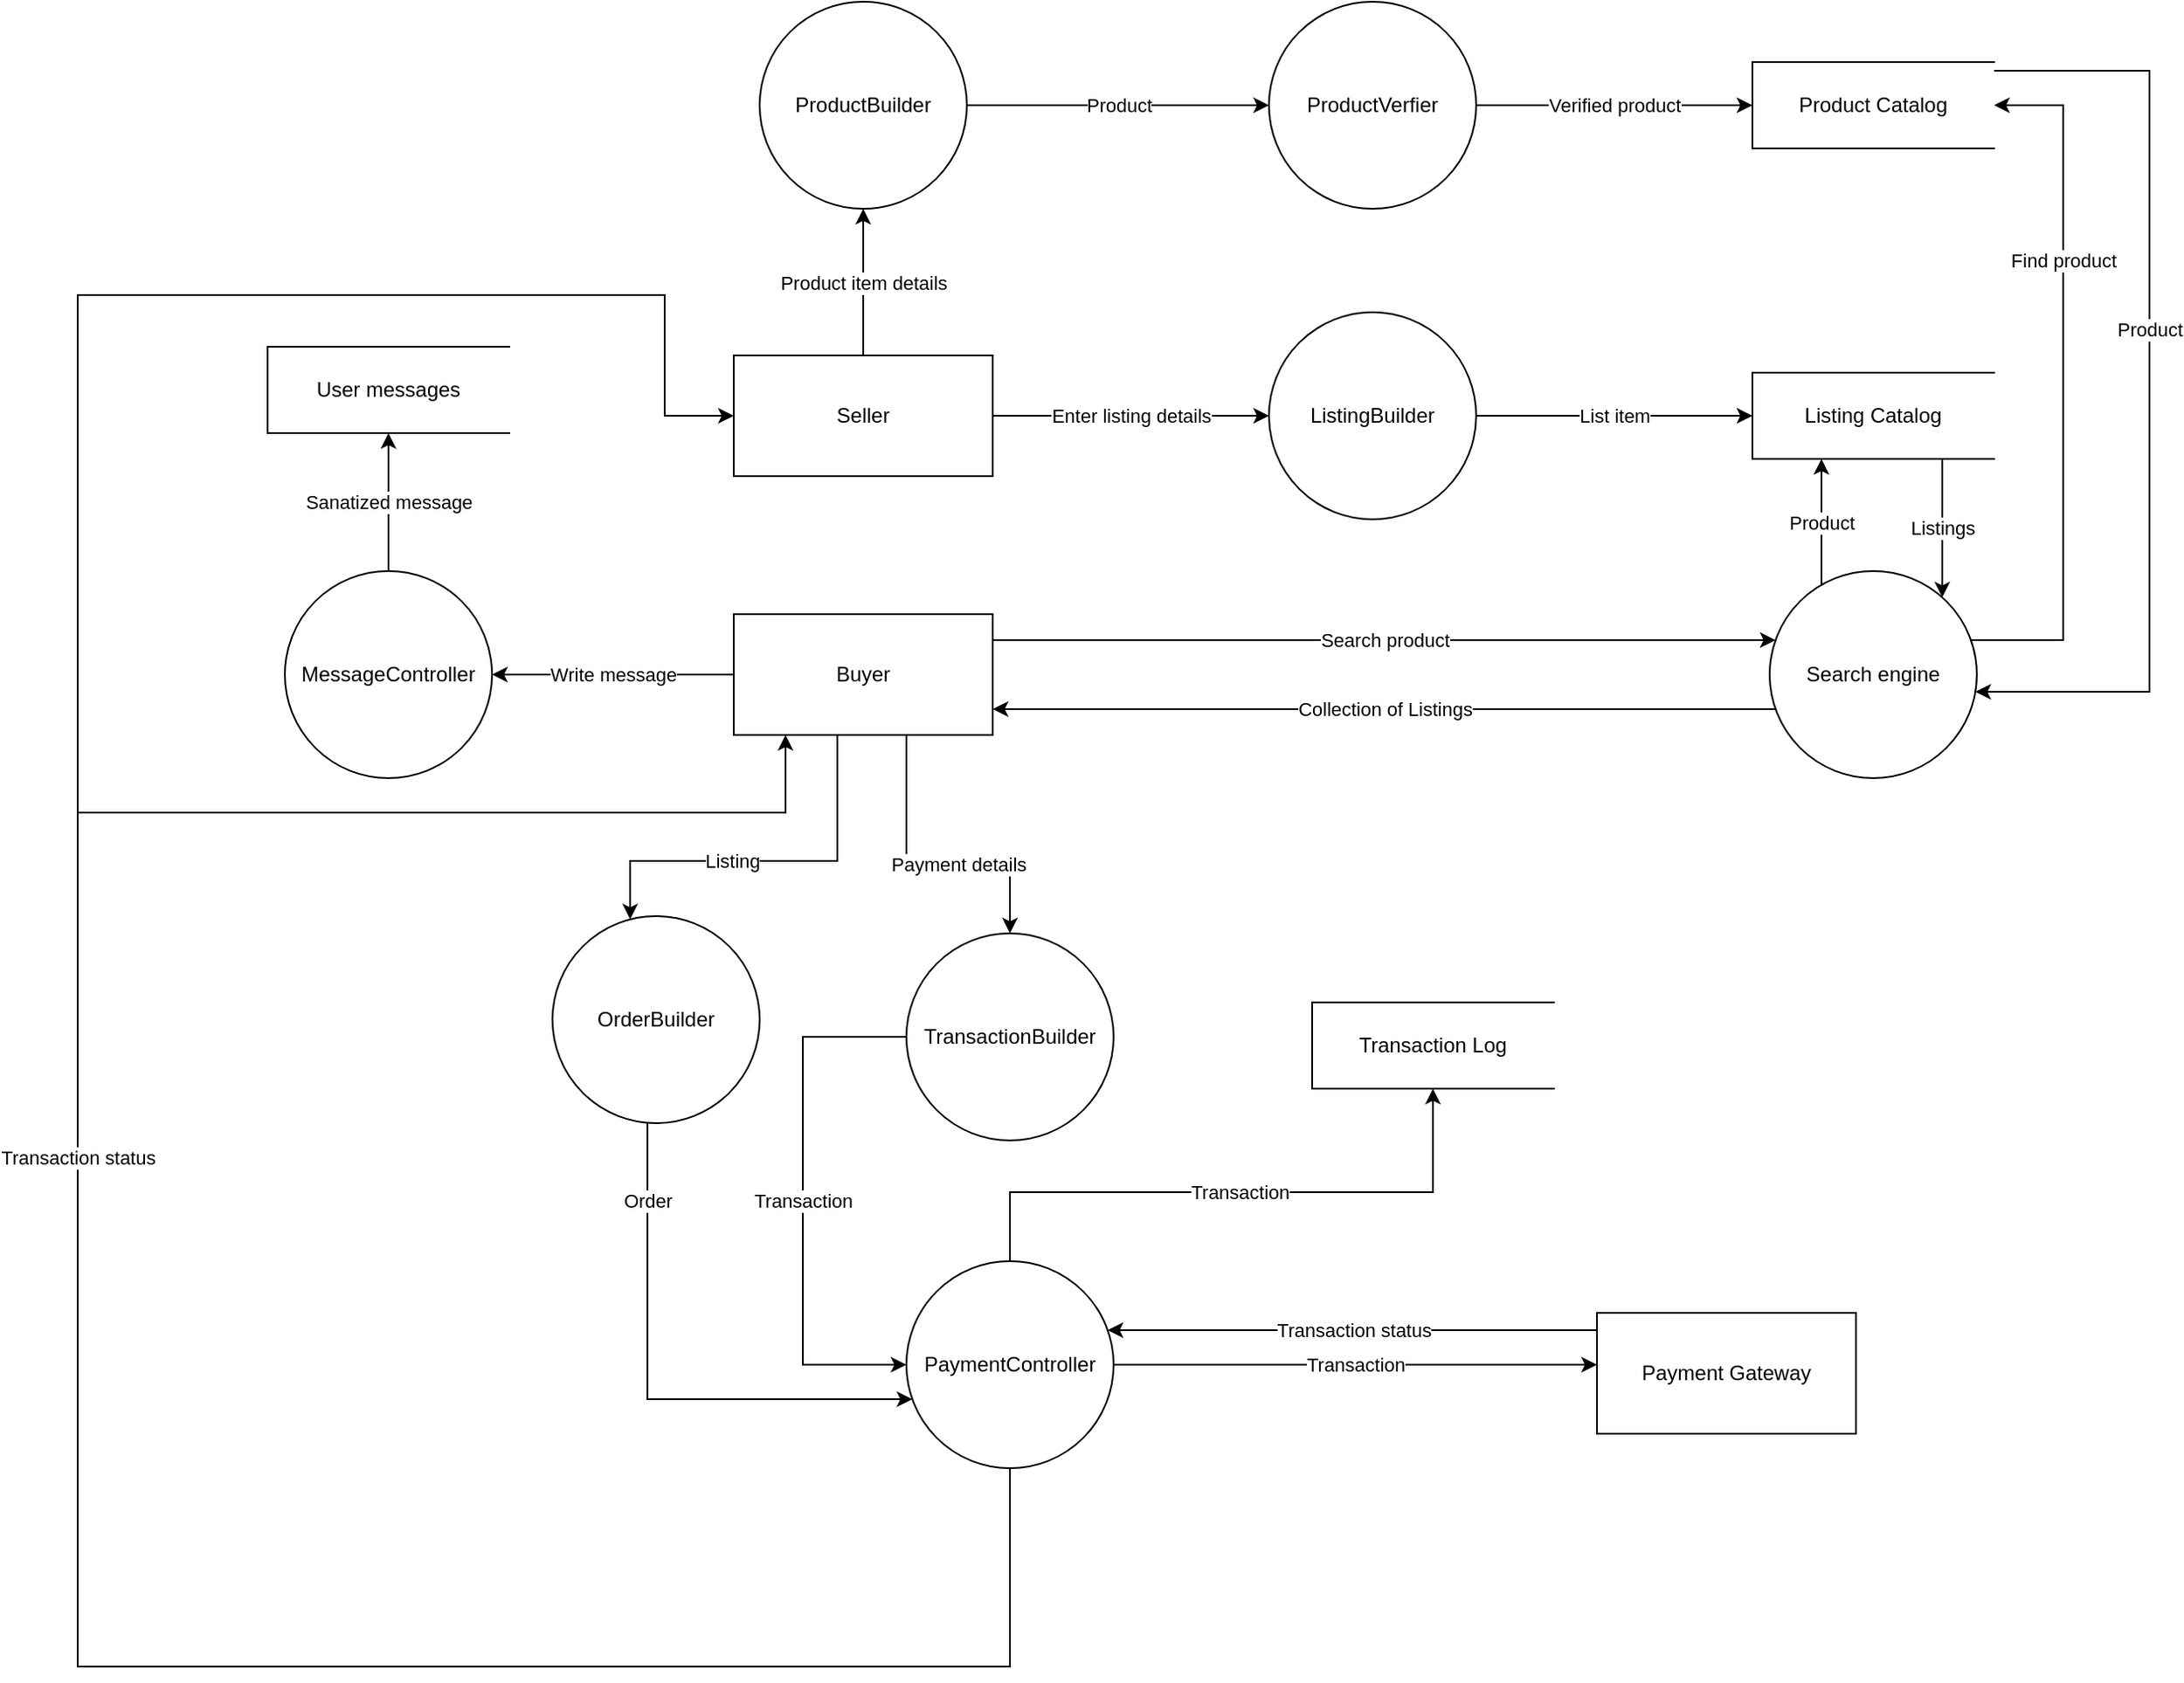 <mxfile version="26.1.1">
  <diagram name="Page-1" id="Zl7UcjeNf5q_VIIeMTN1">
    <mxGraphModel dx="1836" dy="877" grid="1" gridSize="10" guides="1" tooltips="1" connect="1" arrows="1" fold="1" page="1" pageScale="1" pageWidth="850" pageHeight="1100" math="0" shadow="0">
      <root>
        <mxCell id="0" />
        <mxCell id="1" parent="0" />
        <mxCell id="NaULAwTOLoqdBmpATjJY-12" value="Listings" style="edgeStyle=orthogonalEdgeStyle;rounded=0;orthogonalLoop=1;jettySize=auto;html=1;" edge="1" parent="1" source="NaULAwTOLoqdBmpATjJY-3" target="NaULAwTOLoqdBmpATjJY-9">
          <mxGeometry relative="1" as="geometry">
            <Array as="points">
              <mxPoint x="720" y="370" />
              <mxPoint x="720" y="370" />
            </Array>
          </mxGeometry>
        </mxCell>
        <mxCell id="NaULAwTOLoqdBmpATjJY-3" value="Listing Catalog" style="html=1;dashed=0;whiteSpace=wrap;shape=partialRectangle;right=0;" vertex="1" parent="1">
          <mxGeometry x="610" y="305" width="140" height="50" as="geometry" />
        </mxCell>
        <mxCell id="NaULAwTOLoqdBmpATjJY-7" value="List item" style="rounded=0;orthogonalLoop=1;jettySize=auto;html=1;edgeStyle=orthogonalEdgeStyle;" edge="1" parent="1" source="NaULAwTOLoqdBmpATjJY-4" target="NaULAwTOLoqdBmpATjJY-3">
          <mxGeometry relative="1" as="geometry" />
        </mxCell>
        <mxCell id="NaULAwTOLoqdBmpATjJY-4" value="ListingBuilder" style="shape=ellipse;html=1;dashed=0;whiteSpace=wrap;perimeter=ellipsePerimeter;" vertex="1" parent="1">
          <mxGeometry x="330" y="270" width="120" height="120" as="geometry" />
        </mxCell>
        <mxCell id="NaULAwTOLoqdBmpATjJY-6" value="Enter listing details" style="rounded=0;orthogonalLoop=1;jettySize=auto;html=1;edgeStyle=orthogonalEdgeStyle;" edge="1" parent="1" source="NaULAwTOLoqdBmpATjJY-5" target="NaULAwTOLoqdBmpATjJY-4">
          <mxGeometry relative="1" as="geometry" />
        </mxCell>
        <mxCell id="NaULAwTOLoqdBmpATjJY-33" value="Product item details" style="edgeStyle=orthogonalEdgeStyle;rounded=0;orthogonalLoop=1;jettySize=auto;html=1;" edge="1" parent="1" source="NaULAwTOLoqdBmpATjJY-5" target="NaULAwTOLoqdBmpATjJY-32">
          <mxGeometry relative="1" as="geometry">
            <mxPoint x="150" y="170.0" as="targetPoint" />
            <Array as="points">
              <mxPoint x="95" y="150" />
            </Array>
          </mxGeometry>
        </mxCell>
        <mxCell id="NaULAwTOLoqdBmpATjJY-5" value="Seller" style="html=1;dashed=0;whiteSpace=wrap;" vertex="1" parent="1">
          <mxGeometry x="20" y="295" width="150" height="70" as="geometry" />
        </mxCell>
        <mxCell id="NaULAwTOLoqdBmpATjJY-10" value="Search product" style="edgeStyle=orthogonalEdgeStyle;rounded=0;orthogonalLoop=1;jettySize=auto;html=1;" edge="1" parent="1" source="NaULAwTOLoqdBmpATjJY-8" target="NaULAwTOLoqdBmpATjJY-9">
          <mxGeometry relative="1" as="geometry">
            <Array as="points">
              <mxPoint x="500" y="460" />
              <mxPoint x="500" y="460" />
            </Array>
          </mxGeometry>
        </mxCell>
        <mxCell id="NaULAwTOLoqdBmpATjJY-15" value="Write message" style="rounded=0;orthogonalLoop=1;jettySize=auto;html=1;" edge="1" parent="1" source="NaULAwTOLoqdBmpATjJY-8" target="NaULAwTOLoqdBmpATjJY-14">
          <mxGeometry relative="1" as="geometry" />
        </mxCell>
        <mxCell id="NaULAwTOLoqdBmpATjJY-26" value="Listing" style="rounded=0;orthogonalLoop=1;jettySize=auto;html=1;edgeStyle=orthogonalEdgeStyle;" edge="1" parent="1" source="NaULAwTOLoqdBmpATjJY-8" target="NaULAwTOLoqdBmpATjJY-25">
          <mxGeometry x="0.189" relative="1" as="geometry">
            <Array as="points">
              <mxPoint x="80" y="588" />
              <mxPoint x="-40" y="588" />
            </Array>
            <mxPoint x="1" as="offset" />
          </mxGeometry>
        </mxCell>
        <mxCell id="NaULAwTOLoqdBmpATjJY-41" value="&lt;span style=&quot;color: rgb(0, 0, 0); font-family: Helvetica; font-size: 11px; font-style: normal; font-variant-ligatures: normal; font-variant-caps: normal; font-weight: 400; letter-spacing: normal; orphans: 2; text-align: center; text-indent: 0px; text-transform: none; widows: 2; word-spacing: 0px; -webkit-text-stroke-width: 0px; white-space: nowrap; background-color: rgb(255, 255, 255); text-decoration-thickness: initial; text-decoration-style: initial; text-decoration-color: initial; display: inline !important; float: none;&quot;&gt;Payment details&lt;/span&gt;" style="edgeStyle=orthogonalEdgeStyle;rounded=0;orthogonalLoop=1;jettySize=auto;html=1;" edge="1" parent="1" source="NaULAwTOLoqdBmpATjJY-8" target="NaULAwTOLoqdBmpATjJY-40">
          <mxGeometry x="0.2" relative="1" as="geometry">
            <Array as="points">
              <mxPoint x="120" y="590" />
              <mxPoint x="180" y="590" />
            </Array>
            <mxPoint as="offset" />
          </mxGeometry>
        </mxCell>
        <mxCell id="NaULAwTOLoqdBmpATjJY-8" value="Buyer" style="html=1;dashed=0;whiteSpace=wrap;" vertex="1" parent="1">
          <mxGeometry x="20" y="445" width="150" height="70" as="geometry" />
        </mxCell>
        <mxCell id="NaULAwTOLoqdBmpATjJY-11" value="Product" style="rounded=0;orthogonalLoop=1;jettySize=auto;html=1;edgeStyle=orthogonalEdgeStyle;" edge="1" parent="1" source="NaULAwTOLoqdBmpATjJY-9" target="NaULAwTOLoqdBmpATjJY-3">
          <mxGeometry relative="1" as="geometry">
            <Array as="points">
              <mxPoint x="650" y="410" />
              <mxPoint x="650" y="410" />
            </Array>
          </mxGeometry>
        </mxCell>
        <mxCell id="NaULAwTOLoqdBmpATjJY-13" value="Collection of Listings" style="edgeStyle=orthogonalEdgeStyle;rounded=0;orthogonalLoop=1;jettySize=auto;html=1;" edge="1" parent="1" source="NaULAwTOLoqdBmpATjJY-9" target="NaULAwTOLoqdBmpATjJY-8">
          <mxGeometry relative="1" as="geometry">
            <Array as="points">
              <mxPoint x="510" y="500" />
              <mxPoint x="510" y="500" />
            </Array>
          </mxGeometry>
        </mxCell>
        <mxCell id="NaULAwTOLoqdBmpATjJY-38" value="Find product" style="edgeStyle=orthogonalEdgeStyle;rounded=0;orthogonalLoop=1;jettySize=auto;html=1;entryX=1;entryY=0.5;entryDx=0;entryDy=0;" edge="1" parent="1" source="NaULAwTOLoqdBmpATjJY-9" target="NaULAwTOLoqdBmpATjJY-35">
          <mxGeometry x="0.355" relative="1" as="geometry">
            <Array as="points">
              <mxPoint x="790" y="460" />
              <mxPoint x="790" y="150" />
            </Array>
            <mxPoint as="offset" />
          </mxGeometry>
        </mxCell>
        <mxCell id="NaULAwTOLoqdBmpATjJY-9" value="Search engine" style="shape=ellipse;html=1;dashed=0;whiteSpace=wrap;perimeter=ellipsePerimeter;" vertex="1" parent="1">
          <mxGeometry x="620" y="420" width="120" height="120" as="geometry" />
        </mxCell>
        <mxCell id="NaULAwTOLoqdBmpATjJY-16" value="Sanatized message" style="rounded=0;orthogonalLoop=1;jettySize=auto;html=1;" edge="1" parent="1" source="NaULAwTOLoqdBmpATjJY-14" target="NaULAwTOLoqdBmpATjJY-17">
          <mxGeometry relative="1" as="geometry">
            <mxPoint x="-180" y="230" as="targetPoint" />
          </mxGeometry>
        </mxCell>
        <mxCell id="NaULAwTOLoqdBmpATjJY-14" value="MessageController" style="shape=ellipse;html=1;dashed=0;whiteSpace=wrap;perimeter=ellipsePerimeter;" vertex="1" parent="1">
          <mxGeometry x="-240" y="420" width="120" height="120" as="geometry" />
        </mxCell>
        <mxCell id="NaULAwTOLoqdBmpATjJY-17" value="User messages" style="html=1;dashed=0;whiteSpace=wrap;shape=partialRectangle;right=0;" vertex="1" parent="1">
          <mxGeometry x="-250" y="290" width="140" height="50" as="geometry" />
        </mxCell>
        <mxCell id="NaULAwTOLoqdBmpATjJY-24" value="Transaction" style="edgeStyle=orthogonalEdgeStyle;rounded=0;orthogonalLoop=1;jettySize=auto;html=1;" edge="1" parent="1" source="NaULAwTOLoqdBmpATjJY-18" target="NaULAwTOLoqdBmpATjJY-22">
          <mxGeometry relative="1" as="geometry">
            <Array as="points">
              <mxPoint x="180" y="780" />
            </Array>
          </mxGeometry>
        </mxCell>
        <mxCell id="NaULAwTOLoqdBmpATjJY-29" value="Transaction" style="edgeStyle=orthogonalEdgeStyle;rounded=0;orthogonalLoop=1;jettySize=auto;html=1;" edge="1" parent="1" source="NaULAwTOLoqdBmpATjJY-18" target="NaULAwTOLoqdBmpATjJY-28">
          <mxGeometry relative="1" as="geometry">
            <Array as="points">
              <mxPoint x="380" y="880" />
              <mxPoint x="380" y="880" />
            </Array>
          </mxGeometry>
        </mxCell>
        <mxCell id="NaULAwTOLoqdBmpATjJY-18" value="PaymentController" style="shape=ellipse;html=1;dashed=0;whiteSpace=wrap;perimeter=ellipsePerimeter;" vertex="1" parent="1">
          <mxGeometry x="120" y="820" width="120" height="120" as="geometry" />
        </mxCell>
        <mxCell id="NaULAwTOLoqdBmpATjJY-45" style="edgeStyle=orthogonalEdgeStyle;rounded=0;orthogonalLoop=1;jettySize=auto;html=1;" edge="1" parent="1" source="NaULAwTOLoqdBmpATjJY-18" target="NaULAwTOLoqdBmpATjJY-8">
          <mxGeometry relative="1" as="geometry">
            <Array as="points">
              <mxPoint x="180" y="1055" />
              <mxPoint x="-360" y="1055" />
              <mxPoint x="-360" y="560" />
              <mxPoint x="50" y="560" />
            </Array>
          </mxGeometry>
        </mxCell>
        <mxCell id="NaULAwTOLoqdBmpATjJY-22" value="Transaction Log" style="html=1;dashed=0;whiteSpace=wrap;shape=partialRectangle;right=0;" vertex="1" parent="1">
          <mxGeometry x="355" y="670" width="140" height="50" as="geometry" />
        </mxCell>
        <mxCell id="NaULAwTOLoqdBmpATjJY-27" value="Order" style="edgeStyle=orthogonalEdgeStyle;rounded=0;orthogonalLoop=1;jettySize=auto;html=1;" edge="1" parent="1" source="NaULAwTOLoqdBmpATjJY-25" target="NaULAwTOLoqdBmpATjJY-18">
          <mxGeometry x="-0.709" relative="1" as="geometry">
            <Array as="points">
              <mxPoint x="-30" y="900" />
            </Array>
            <mxPoint as="offset" />
          </mxGeometry>
        </mxCell>
        <mxCell id="NaULAwTOLoqdBmpATjJY-25" value="OrderBuilder" style="shape=ellipse;html=1;dashed=0;whiteSpace=wrap;perimeter=ellipsePerimeter;" vertex="1" parent="1">
          <mxGeometry x="-85" y="620" width="120" height="120" as="geometry" />
        </mxCell>
        <mxCell id="NaULAwTOLoqdBmpATjJY-30" value="Transaction status" style="edgeStyle=orthogonalEdgeStyle;rounded=0;orthogonalLoop=1;jettySize=auto;html=1;" edge="1" parent="1" source="NaULAwTOLoqdBmpATjJY-28" target="NaULAwTOLoqdBmpATjJY-18">
          <mxGeometry relative="1" as="geometry">
            <Array as="points">
              <mxPoint x="380" y="860" />
              <mxPoint x="380" y="860" />
            </Array>
          </mxGeometry>
        </mxCell>
        <mxCell id="NaULAwTOLoqdBmpATjJY-28" value="Payment Gateway" style="html=1;dashed=0;whiteSpace=wrap;" vertex="1" parent="1">
          <mxGeometry x="520" y="850" width="150" height="70" as="geometry" />
        </mxCell>
        <mxCell id="NaULAwTOLoqdBmpATjJY-36" value="Verified product" style="edgeStyle=orthogonalEdgeStyle;rounded=0;orthogonalLoop=1;jettySize=auto;html=1;" edge="1" parent="1" source="NaULAwTOLoqdBmpATjJY-37" target="NaULAwTOLoqdBmpATjJY-35">
          <mxGeometry relative="1" as="geometry">
            <mxPoint x="575.0" y="150" as="sourcePoint" />
          </mxGeometry>
        </mxCell>
        <mxCell id="NaULAwTOLoqdBmpATjJY-34" value="Product" style="edgeStyle=orthogonalEdgeStyle;rounded=0;orthogonalLoop=1;jettySize=auto;html=1;" edge="1" parent="1" source="NaULAwTOLoqdBmpATjJY-32" target="NaULAwTOLoqdBmpATjJY-37">
          <mxGeometry relative="1" as="geometry">
            <mxPoint x="425" y="150" as="targetPoint" />
          </mxGeometry>
        </mxCell>
        <mxCell id="NaULAwTOLoqdBmpATjJY-32" value="ProductBuilder" style="shape=ellipse;html=1;dashed=0;whiteSpace=wrap;perimeter=ellipsePerimeter;" vertex="1" parent="1">
          <mxGeometry x="35" y="90" width="120" height="120" as="geometry" />
        </mxCell>
        <mxCell id="NaULAwTOLoqdBmpATjJY-39" value="Product" style="edgeStyle=orthogonalEdgeStyle;rounded=0;orthogonalLoop=1;jettySize=auto;html=1;" edge="1" parent="1" source="NaULAwTOLoqdBmpATjJY-35" target="NaULAwTOLoqdBmpATjJY-9">
          <mxGeometry x="-0.129" relative="1" as="geometry">
            <Array as="points">
              <mxPoint x="840" y="130" />
              <mxPoint x="840" y="490" />
            </Array>
            <mxPoint as="offset" />
          </mxGeometry>
        </mxCell>
        <mxCell id="NaULAwTOLoqdBmpATjJY-35" value="Product Catalog" style="html=1;dashed=0;whiteSpace=wrap;shape=partialRectangle;right=0;" vertex="1" parent="1">
          <mxGeometry x="610" y="125" width="140" height="50" as="geometry" />
        </mxCell>
        <mxCell id="NaULAwTOLoqdBmpATjJY-37" value="ProductVerfier" style="shape=ellipse;html=1;dashed=0;whiteSpace=wrap;perimeter=ellipsePerimeter;" vertex="1" parent="1">
          <mxGeometry x="330" y="90" width="120" height="120" as="geometry" />
        </mxCell>
        <mxCell id="NaULAwTOLoqdBmpATjJY-42" value="Transaction" style="edgeStyle=orthogonalEdgeStyle;rounded=0;orthogonalLoop=1;jettySize=auto;html=1;" edge="1" parent="1" source="NaULAwTOLoqdBmpATjJY-40" target="NaULAwTOLoqdBmpATjJY-18">
          <mxGeometry relative="1" as="geometry">
            <Array as="points">
              <mxPoint x="60" y="690" />
              <mxPoint x="60" y="880" />
            </Array>
          </mxGeometry>
        </mxCell>
        <mxCell id="NaULAwTOLoqdBmpATjJY-40" value="TransactionBuilder" style="shape=ellipse;html=1;dashed=0;whiteSpace=wrap;perimeter=ellipsePerimeter;" vertex="1" parent="1">
          <mxGeometry x="120" y="630" width="120" height="120" as="geometry" />
        </mxCell>
        <mxCell id="NaULAwTOLoqdBmpATjJY-44" value="Transaction status" style="edgeStyle=orthogonalEdgeStyle;rounded=0;orthogonalLoop=1;jettySize=auto;html=1;" edge="1" parent="1" source="NaULAwTOLoqdBmpATjJY-18" target="NaULAwTOLoqdBmpATjJY-5">
          <mxGeometry relative="1" as="geometry">
            <Array as="points">
              <mxPoint x="180" y="1055" />
              <mxPoint x="-360" y="1055" />
              <mxPoint x="-360" y="260" />
              <mxPoint x="-20" y="260" />
              <mxPoint x="-20" y="330" />
            </Array>
          </mxGeometry>
        </mxCell>
      </root>
    </mxGraphModel>
  </diagram>
</mxfile>
